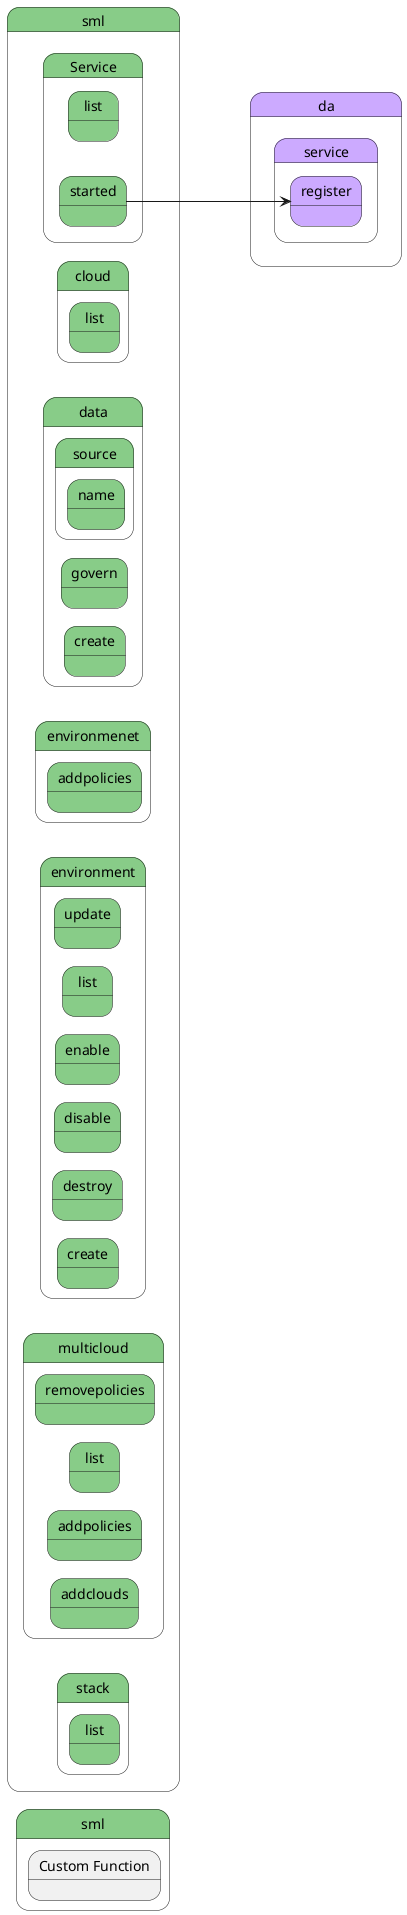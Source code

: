 @startuml
left to right direction


state "sml" as sml #88cc88 {
}


state "sml" as pstatename #88cc88 {
    state "Custom Function" as smlfunction {
    }
}

        state "sml" as sml #88cc88 {
state "cloud" as smlcloud #88cc88 {
state "list" as smlcloudlist #88cc88 {
}
}
}


        state "sml" as sml #88cc88 {
state "data" as smldata #88cc88 {
state "create" as smldatacreate #88cc88 {
}
}
}


        state "sml" as sml #88cc88 {
state "data" as smldata #88cc88 {
state "govern" as smldatagovern #88cc88 {
}
}
}


        state "sml" as sml #88cc88 {
state "data" as smldata #88cc88 {
state "source" as smldatasource #88cc88 {
state "name" as smldatasourcename #88cc88 {
}
}
}
}


        state "sml" as sml #88cc88 {
state "environmenet" as smlenvironmenet #88cc88 {
state "addpolicies" as smlenvironmenetaddpolicies #88cc88 {
}
}
}


        state "sml" as sml #88cc88 {
state "environment" as smlenvironment #88cc88 {
state "create" as smlenvironmentcreate #88cc88 {
}
}
}


        state "sml" as sml #88cc88 {
state "environment" as smlenvironment #88cc88 {
state "destroy" as smlenvironmentdestroy #88cc88 {
}
}
}


        state "sml" as sml #88cc88 {
state "environment" as smlenvironment #88cc88 {
state "disable" as smlenvironmentdisable #88cc88 {
}
}
}


        state "sml" as sml #88cc88 {
state "environment" as smlenvironment #88cc88 {
state "enable" as smlenvironmentenable #88cc88 {
}
}
}


        state "sml" as sml #88cc88 {
state "environment" as smlenvironment #88cc88 {
state "list" as smlenvironmentlist #88cc88 {
}
}
}


        state "sml" as sml #88cc88 {
state "environment" as smlenvironment #88cc88 {
state "update" as smlenvironmentupdate #88cc88 {
}
}
}


        state "sml" as sml #88cc88 {
state "multicloud" as smlmulticloud #88cc88 {
state "addclouds" as smlmulticloudaddclouds #88cc88 {
}
}
}


        state "sml" as sml #88cc88 {
state "multicloud" as smlmulticloud #88cc88 {
state "addpolicies" as smlmulticloudaddpolicies #88cc88 {
}
}
}


        state "sml" as sml #88cc88 {
state "multicloud" as smlmulticloud #88cc88 {
state "list" as smlmulticloudlist #88cc88 {
}
}
}


        state "sml" as sml #88cc88 {
state "multicloud" as smlmulticloud #88cc88 {
state "removepolicies" as smlmulticloudremovepolicies #88cc88 {
}
}
}


        state "sml" as sml #88cc88 {
state "service" as smlservice #88cc88 {
state "list" as smlservicelist #88cc88 {
}
}
}


        state "sml" as sml #88cc88 {
state "stack" as smlstack #88cc88 {
state "list" as smlstacklist #88cc88 {
}
}
}





    state "sml" as sml #88cc88 {
state "Service" as smlservice #88cc88 {
state "started" as smlservicestarted #88cc88 {
}
}
}

    state "da" as da #ccaaff {
state "service" as daservice #ccaaff {
state "register" as daserviceregister #ccaaff {
}
}
}

        smlservicestarted ---> daserviceregister
       

@enduml

